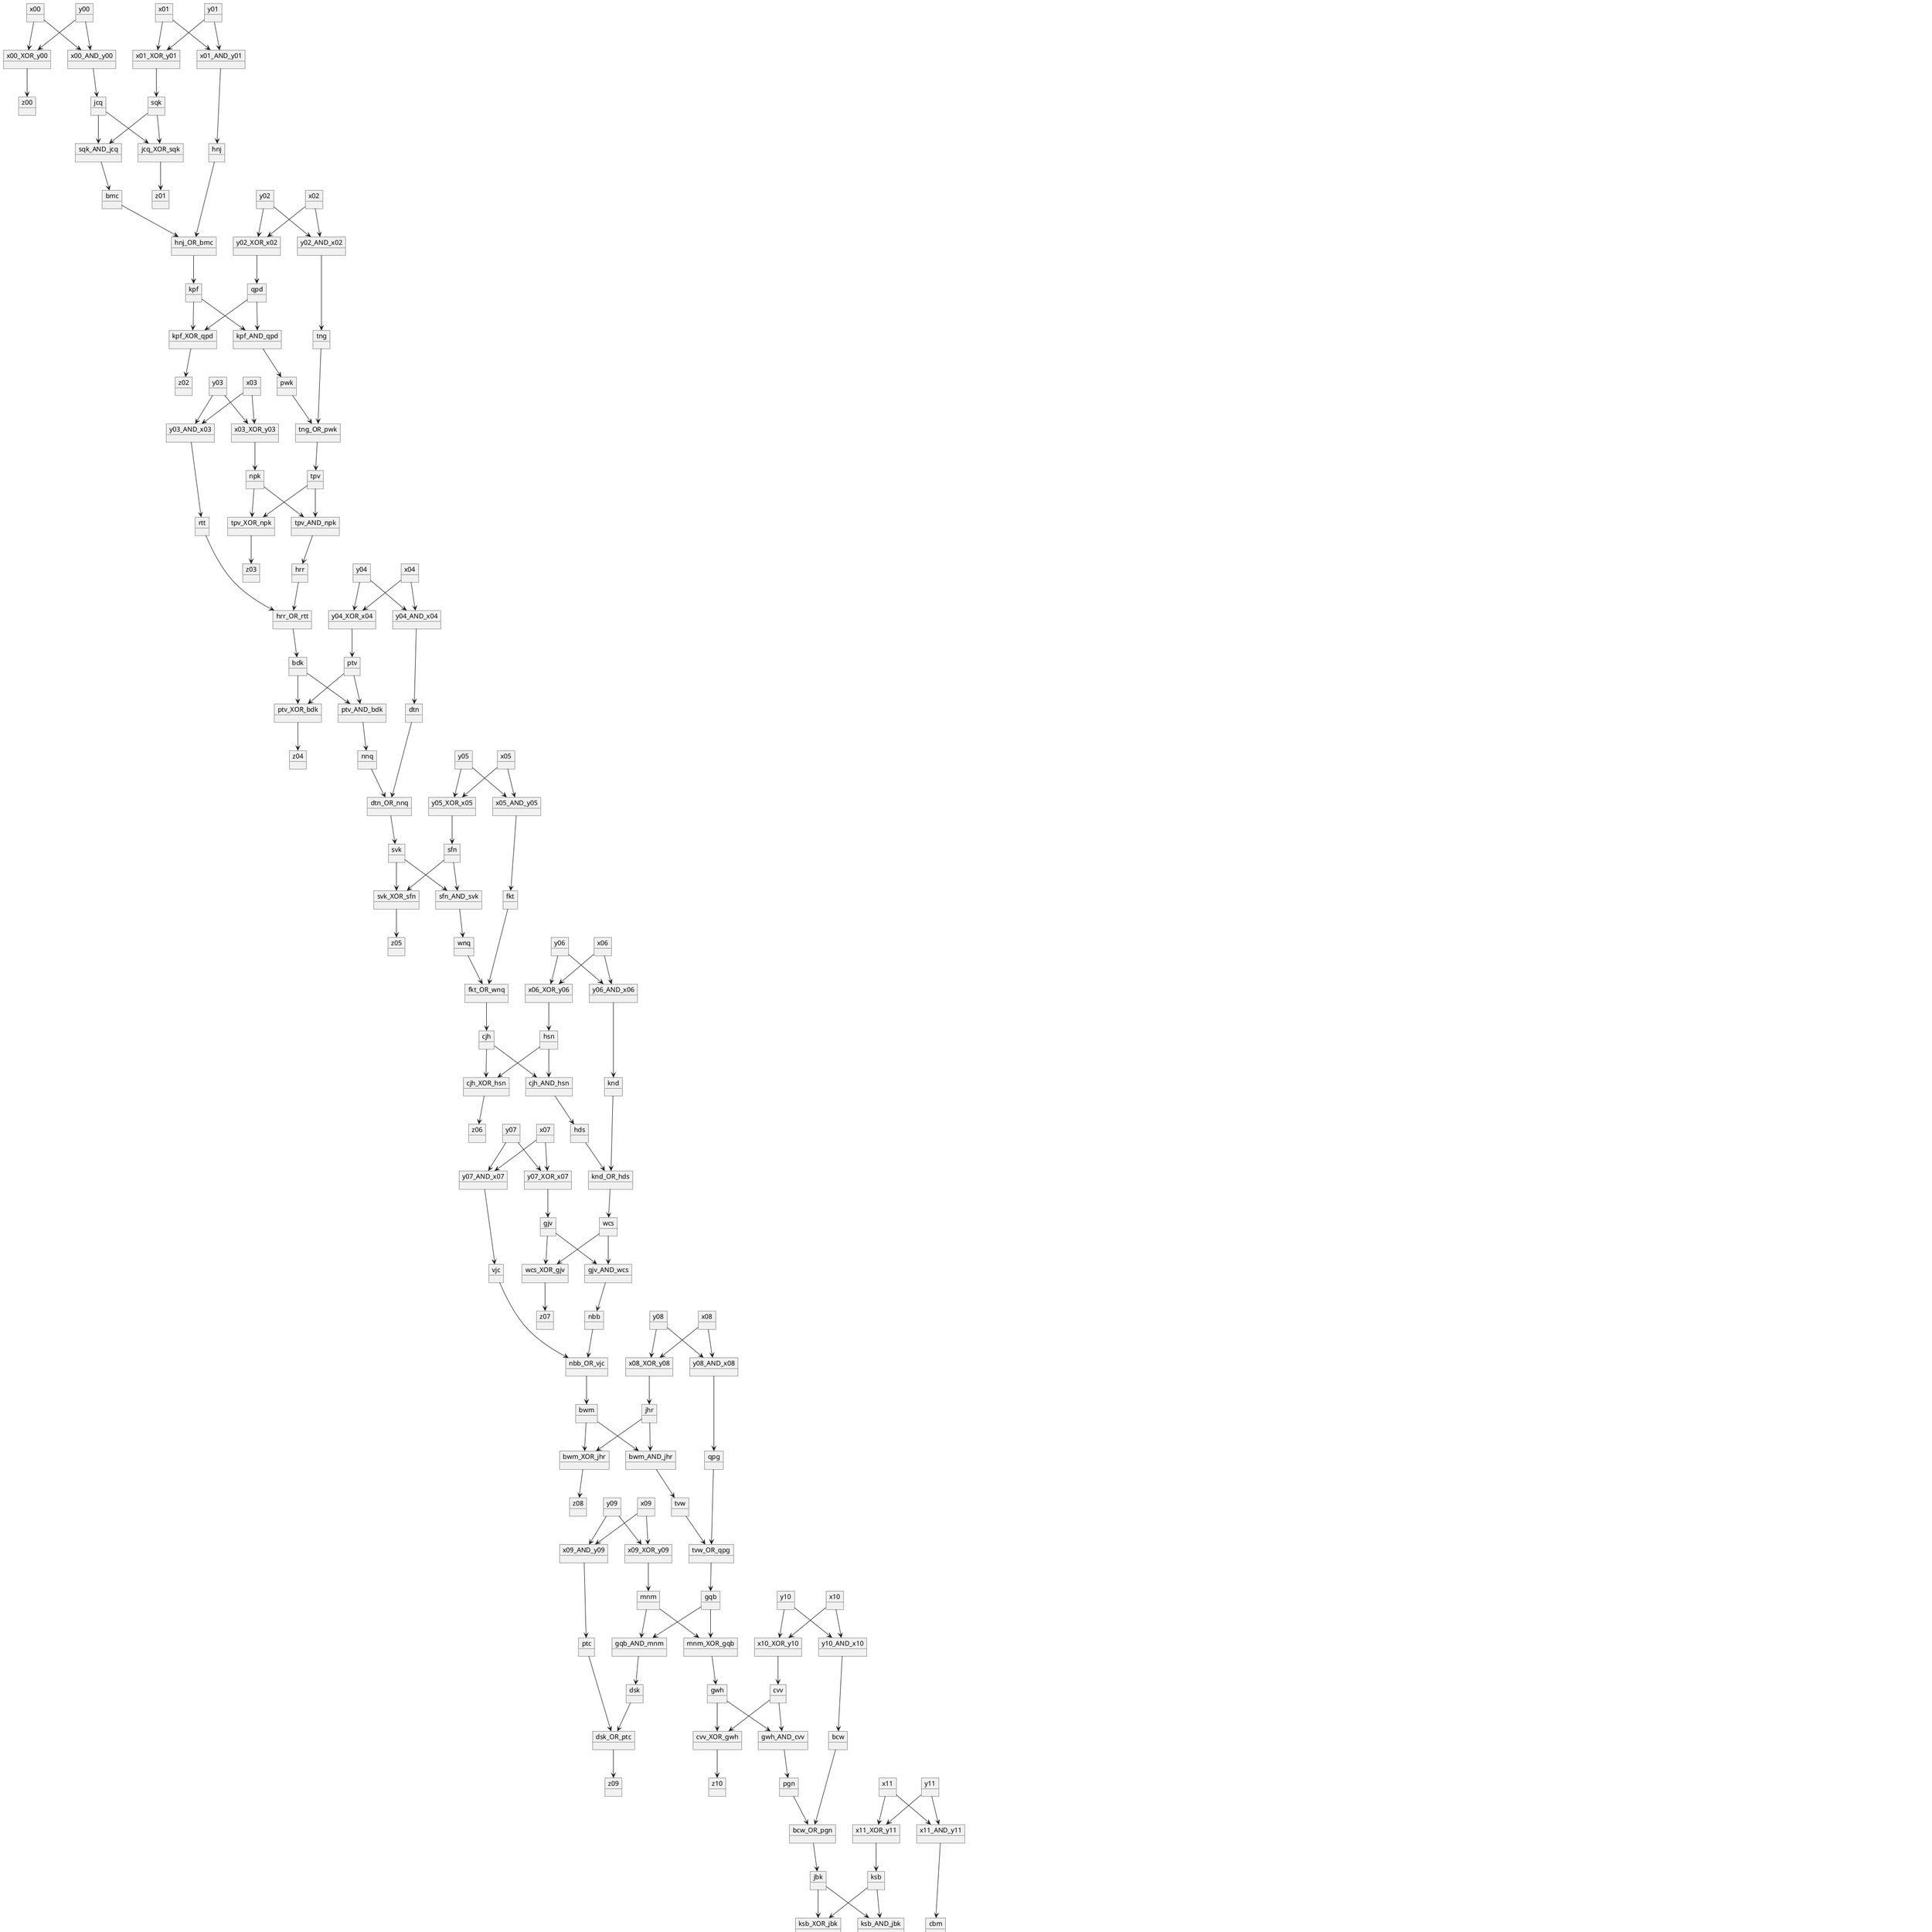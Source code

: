 @startuml
object x00
object x01
object x02
object x03
object x04
object x05
object x06
object x07
object x08
object x09
object x10
object x11
object x12
object x13
object x14
object x15
object x16
object x17
object x18
object x19
object x20
object x21
object x22
object x23
object x24
object x25
object x26
object x27
object x28
object x29
object x30
object x31
object x32
object x33
object x34
object x35
object x36
object x37
object x38
object x39
object x40
object x41
object x42
object x43
object x44
object y00
object y01
object y02
object y03
object y04
object y05
object y06
object y07
object y08
object y09
object y10
object y11
object y12
object y13
object y14
object y15
object y16
object y17
object y18
object y19
object y20
object y21
object y22
object y23
object y24
object y25
object y26
object y27
object y28
object y29
object y30
object y31
object y32
object y33
object y34
object y35
object y36
object y37
object y38
object y39
object y40
object y41
object y42
object y43
object y44
object z32
object pfc
object bmc
object jrd
object mcv
object ksf
object jsf
object z00
object z37
object qpd
object vcm
object bgg
object bwm
object dbt
object nbw
object nhh
object dmp
object sbs
object dqm
object z43
object dnc
object mnm
object shp
object cvv
object mhd
object z41
object pgn
object hsn
object kgs
object nfm
object z19
object dkj
object svk
object z36
object kfp
object qhf
object kpf
object vnw
object dtn
object spg
object z38
object whc
object z45
object rvc
object z40
object mwg
object z28
object qvv
object crp
object z05
object bgh
object gcj
object vjc
object nhk
object dfq
object cvk
object jgc
object jgh
object cdw
object tjc
object z25
object wjg
object vcd
object z01
object tkw
object z33
object cbm
object bmf
object z21
object gwm
object tdb
object pwt
object nbc
object qjp
object bqn
object kvw
object bcw
object knb
object vgb
object vwh
object z06
object z23
object qwg
object gwh
object z44
object ptv
object kgk
object z29
object pjg
object pfh
object qrw
object vmq
object wtw
object jrb
object gdt
object rtb
object fhn
object ppf
object wtd
object z16
object jck
object qwh
object nbb
object hvf
object fjr
object nth
object z08
object dmc
object pbv
object z02
object z12
object wbw
object nsb
object bdk
object jbk
object z34
object gpq
object mqh
object nrw
object wtc
object z17
object pmg
object frv
object gvt
object z24
object rtt
object ctv
object tvw
object z07
object rnc
object mjf
object dsk
object z18
object bwb
object sfn
object cjh
object tfh
object qwt
object tng
object kdn
object wcs
object z39
object vch
object wjf
object jkt
object prn
object htr
object z42
object mrg
object z09
object jgf
object vsw
object ptc
object rkq
object nkd
object jcq
object dmj
object z15
object vvc
object krk
object qwr
object jct
object z04
object sbn
object hrr
object ktg
object qgd
object z30
object pwk
object z20
object jbp
object hhb
object dpg
object vmj
object pvj
object grk
object drv
object z35
object vsb
object wrd
object gqb
object z14
object z11
object btr
object knd
object hds
object tdh
object bqb
object z03
object vdc
object ttt
object wgb
object njd
object qph
object ffh
object npk
object z27
object qgc
object qpg
object jhr
object tpv
object z10
object z31
object rcb
object fpk
object z13
object gjv
object hbn
object hgb
object sqk
object ksb
object tvj
object z26
object sgk
object gpp
object wnq
object nnq
object hnj
object fkt
object z22
object bhd
object vjg
object mrg_XOR_wrd
mrg --> mrg_XOR_wrd
wrd --> mrg_XOR_wrd
mrg_XOR_wrd --> z32
object x36_AND_y36
x36 --> x36_AND_y36
y36 --> x36_AND_y36
x36_AND_y36 --> pfc
object sqk_AND_jcq
sqk --> sqk_AND_jcq
jcq --> sqk_AND_jcq
sqk_AND_jcq --> bmc
object tfh_AND_nkd
tfh --> tfh_AND_nkd
nkd --> tfh_AND_nkd
tfh_AND_nkd --> jrd
object x19_XOR_y19
x19 --> x19_XOR_y19
y19 --> x19_XOR_y19
x19_XOR_y19 --> mcv
object x39_XOR_y39
x39 --> x39_XOR_y39
y39 --> x39_XOR_y39
x39_XOR_y39 --> ksf
object rtb_AND_whc
rtb --> rtb_AND_whc
whc --> rtb_AND_whc
rtb_AND_whc --> jsf
object x00_XOR_y00
x00 --> x00_XOR_y00
y00 --> x00_XOR_y00
x00_XOR_y00 --> z00
object vjg_XOR_jgc
vjg --> vjg_XOR_jgc
jgc --> vjg_XOR_jgc
vjg_XOR_jgc --> z37
object y02_XOR_x02
y02 --> y02_XOR_x02
x02 --> y02_XOR_x02
y02_XOR_x02 --> qpd
object mrg_AND_wrd
mrg --> mrg_AND_wrd
wrd --> mrg_AND_wrd
mrg_AND_wrd --> vcm
object x34_XOR_y34
x34 --> x34_XOR_y34
y34 --> x34_XOR_y34
x34_XOR_y34 --> bgg
object nbb_OR_vjc
nbb --> nbb_OR_vjc
vjc --> nbb_OR_vjc
nbb_OR_vjc --> bwm
object y25_AND_x25
y25 --> y25_AND_x25
x25 --> y25_AND_x25
y25_AND_x25 --> dbt
object vmj_AND_wtw
vmj --> vmj_AND_wtw
wtw --> vmj_AND_wtw
vmj_AND_wtw --> nbw
object vcd_OR_vch
vcd --> vcd_OR_vch
vch --> vcd_OR_vch
vcd_OR_vch --> nhh
object pmg_AND_rnc
pmg --> pmg_AND_rnc
rnc --> pmg_AND_rnc
pmg_AND_rnc --> dmp
object y21_XOR_x21
y21 --> y21_XOR_x21
x21 --> y21_XOR_x21
y21_XOR_x21 --> sbs
object wbw_AND_qwr
wbw --> wbw_AND_qwr
qwr --> wbw_AND_qwr
wbw_AND_qwr --> dqm
object gdt_XOR_nsb
gdt --> gdt_XOR_nsb
nsb --> gdt_XOR_nsb
gdt_XOR_nsb --> z43
object nsb_AND_gdt
nsb --> nsb_AND_gdt
gdt --> nsb_AND_gdt
nsb_AND_gdt --> dnc
object x09_XOR_y09
x09 --> x09_XOR_y09
y09 --> x09_XOR_y09
x09_XOR_y09 --> mnm
object x28_AND_y28
x28 --> x28_AND_y28
y28 --> x28_AND_y28
x28_AND_y28 --> shp
object x10_XOR_y10
x10 --> x10_XOR_y10
y10 --> x10_XOR_y10
x10_XOR_y10 --> cvv
object kdn_AND_pbv
kdn --> kdn_AND_pbv
pbv --> kdn_AND_pbv
kdn_AND_pbv --> mhd
object sgk_XOR_krk
sgk --> sgk_XOR_krk
krk --> sgk_XOR_krk
sgk_XOR_krk --> z41
object gwh_AND_cvv
gwh --> gwh_AND_cvv
cvv --> gwh_AND_cvv
gwh_AND_cvv --> pgn
object x06_XOR_y06
x06 --> x06_XOR_y06
y06 --> x06_XOR_y06
x06_XOR_y06 --> hsn
object dfq_OR_dbt
dfq --> dfq_OR_dbt
dbt --> dfq_OR_dbt
dfq_OR_dbt --> kgs
object x25_XOR_y25
x25 --> x25_XOR_y25
y25 --> x25_XOR_y25
x25_XOR_y25 --> nfm
object mcv_XOR_ppf
mcv --> mcv_XOR_ppf
ppf --> mcv_XOR_ppf
mcv_XOR_ppf --> z19
object x36_XOR_y36
x36 --> x36_XOR_y36
y36 --> x36_XOR_y36
x36_XOR_y36 --> dkj
object dtn_OR_nnq
dtn --> dtn_OR_nnq
nnq --> dtn_OR_nnq
dtn_OR_nnq --> svk
object dkj_XOR_dmj
dkj --> dkj_XOR_dmj
dmj --> dkj_XOR_dmj
dkj_XOR_dmj --> z36
object y41_AND_x41
y41 --> y41_AND_x41
x41 --> y41_AND_x41
y41_AND_x41 --> kfp
object y40_AND_x40
y40 --> y40_AND_x40
x40 --> y40_AND_x40
y40_AND_x40 --> qhf
object hnj_OR_bmc
hnj --> hnj_OR_bmc
bmc --> hnj_OR_bmc
hnj_OR_bmc --> kpf
object dmj_AND_dkj
dmj --> dmj_AND_dkj
dkj --> dmj_AND_dkj
dmj_AND_dkj --> vnw
object y04_AND_x04
y04 --> y04_AND_x04
x04 --> y04_AND_x04
y04_AND_x04 --> dtn
object x38_XOR_y38
x38 --> x38_XOR_y38
y38 --> x38_XOR_y38
x38_XOR_y38 --> spg
object spg_XOR_bwb
spg --> spg_XOR_bwb
bwb --> spg_XOR_bwb
spg_XOR_bwb --> z38
object fjr_OR_jgh
fjr --> fjr_OR_jgh
jgh --> fjr_OR_jgh
fjr_OR_jgh --> whc
object pjg_OR_cvk
pjg --> pjg_OR_cvk
cvk --> pjg_OR_cvk
pjg_OR_cvk --> z45
object y30_AND_x30
y30 --> y30_AND_x30
x30 --> y30_AND_x30
y30_AND_x30 --> rvc
object qwt_XOR_nhk
qwt --> qwt_XOR_nhk
nhk --> qwt_XOR_nhk
qwt_XOR_nhk --> z40
object nth_OR_rvc
nth --> nth_OR_rvc
rvc --> nth_OR_rvc
nth_OR_rvc --> mwg
object rtb_XOR_whc
rtb --> rtb_XOR_whc
whc --> rtb_XOR_whc
rtb_XOR_whc --> z28
object sgk_AND_krk
sgk --> sgk_AND_krk
krk --> sgk_AND_krk
sgk_AND_krk --> qvv
object x38_AND_y38
x38 --> x38_AND_y38
y38 --> x38_AND_y38
x38_AND_y38 --> crp
object svk_XOR_sfn
svk --> svk_XOR_sfn
sfn --> svk_XOR_sfn
svk_XOR_sfn --> z05
object jrd_OR_ktg
jrd --> jrd_OR_ktg
ktg --> jrd_OR_ktg
jrd_OR_ktg --> bgh
object x23_XOR_y23
x23 --> x23_XOR_y23
y23 --> x23_XOR_y23
x23_XOR_y23 --> gcj
object y07_AND_x07
y07 --> y07_AND_x07
x07 --> y07_AND_x07
y07_AND_x07 --> vjc
object jct_OR_hvf
jct --> jct_OR_hvf
hvf --> jct_OR_hvf
jct_OR_hvf --> nhk
object nfm_AND_vsw
nfm --> nfm_AND_vsw
vsw --> nfm_AND_vsw
nfm_AND_vsw --> dfq
object y44_AND_x44
y44 --> y44_AND_x44
x44 --> y44_AND_x44
y44_AND_x44 --> cvk
object pfc_OR_vnw
pfc --> pfc_OR_vnw
vnw --> pfc_OR_vnw
pfc_OR_vnw --> jgc
object mjf_AND_qrw
mjf --> mjf_AND_qrw
qrw --> mjf_AND_qrw
mjf_AND_qrw --> jgh
object gcj_AND_grk
gcj --> gcj_AND_grk
grk --> gcj_AND_grk
gcj_AND_grk --> cdw
object gvt_OR_hhb
gvt --> gvt_OR_hhb
hhb --> gvt_OR_hhb
gvt_OR_hhb --> tjc
object nfm_XOR_vsw
nfm --> nfm_XOR_vsw
vsw --> nfm_XOR_vsw
nfm_XOR_vsw --> z25
object spg_AND_bwb
spg --> spg_AND_bwb
bwb --> spg_AND_bwb
spg_AND_bwb --> wjg
object bgh_AND_pvj
bgh --> bgh_AND_pvj
pvj --> bgh_AND_pvj
bgh_AND_pvj --> vcd
object jcq_XOR_sqk
jcq --> jcq_XOR_sqk
sqk --> jcq_XOR_sqk
jcq_XOR_sqk --> z01
object y31_XOR_x31
y31 --> y31_XOR_x31
x31 --> y31_XOR_x31
y31_XOR_x31 --> tkw
object pmg_XOR_rnc
pmg --> pmg_XOR_rnc
rnc --> pmg_XOR_rnc
pmg_XOR_rnc --> z33
object x11_AND_y11
x11 --> x11_AND_y11
y11 --> x11_AND_y11
x11_AND_y11 --> cbm
object x43_AND_y43
x43 --> x43_AND_y43
y43 --> x43_AND_y43
x43_AND_y43 --> bmf
object kgk_AND_sbs
kgk --> kgk_AND_sbs
sbs --> kgk_AND_sbs
kgk_AND_sbs --> z21
object kvw_AND_bgg
kvw --> kvw_AND_bgg
bgg --> kvw_AND_bgg
kvw_AND_bgg --> gwm
object x17_XOR_y17
x17 --> x17_XOR_y17
y17 --> x17_XOR_y17
x17_XOR_y17 --> tdb
object kfp_OR_qvv
kfp --> kfp_OR_qvv
qvv --> kfp_OR_qvv
kfp_OR_qvv --> pwt
object y37_AND_x37
y37 --> y37_AND_x37
x37 --> y37_AND_x37
y37_AND_x37 --> nbc
object y42_AND_x42
y42 --> y42_AND_x42
x42 --> y42_AND_x42
y42_AND_x42 --> qjp
object x29_AND_y29
x29 --> x29_AND_y29
y29 --> x29_AND_y29
x29_AND_y29 --> bqn
object hbn_OR_dmp
hbn --> hbn_OR_dmp
dmp --> hbn_OR_dmp
hbn_OR_dmp --> kvw
object y10_AND_x10
y10 --> y10_AND_x10
x10 --> y10_AND_x10
y10_AND_x10 --> bcw
object x21_AND_y21
x21 --> x21_AND_y21
y21 --> x21_AND_y21
x21_AND_y21 --> knb
object x16_XOR_y16
x16 --> x16_XOR_y16
y16 --> x16_XOR_y16
x16_XOR_y16 --> vgb
object y20_AND_x20
y20 --> y20_AND_x20
x20 --> y20_AND_x20
y20_AND_x20 --> vwh
object cjh_XOR_hsn
cjh --> cjh_XOR_hsn
hsn --> cjh_XOR_hsn
cjh_XOR_hsn --> z06
object grk_XOR_gcj
grk --> grk_XOR_gcj
gcj --> grk_XOR_gcj
grk_XOR_gcj --> z23
object sbn_AND_pwt
sbn --> sbn_AND_pwt
pwt --> sbn_AND_pwt
sbn_AND_pwt --> qwg
object mnm_XOR_gqb
mnm --> mnm_XOR_gqb
gqb --> mnm_XOR_gqb
mnm_XOR_gqb --> gwh
object tdh_XOR_jrb
tdh --> tdh_XOR_jrb
jrb --> tdh_XOR_jrb
tdh_XOR_jrb --> z44
object y04_XOR_x04
y04 --> y04_XOR_x04
x04 --> y04_XOR_x04
y04_XOR_x04 --> ptv
object vwh_OR_vvc
vwh --> vwh_OR_vvc
vvc --> vwh_OR_vvc
vwh_OR_vvc --> kgk
object wtw_XOR_vmj
wtw --> wtw_XOR_vmj
vmj --> wtw_XOR_vmj
wtw_XOR_vmj --> z29
object jrb_AND_tdh
jrb --> jrb_AND_tdh
tdh --> jrb_AND_tdh
jrb_AND_tdh --> pjg
object jbp_AND_wtc
jbp --> jbp_AND_wtc
wtc --> jbp_AND_wtc
jbp_AND_wtc --> pfh
object y27_XOR_x27
y27 --> y27_XOR_x27
x27 --> y27_XOR_x27
y27_XOR_x27 --> qrw
object tkw_AND_mwg
tkw --> tkw_AND_mwg
mwg --> tkw_AND_mwg
tkw_AND_mwg --> vmq
object x29_XOR_y29
x29 --> x29_XOR_y29
y29 --> x29_XOR_y29
x29_XOR_y29 --> wtw
object x44_XOR_y44
x44 --> x44_XOR_y44
y44 --> x44_XOR_y44
x44_XOR_y44 --> jrb
object qwg_OR_qjp
qwg --> qwg_OR_qjp
qjp --> qwg_OR_qjp
qwg_OR_qjp --> gdt
object x28_XOR_y28
x28 --> x28_XOR_y28
y28 --> x28_XOR_y28
x28_XOR_y28 --> rtb
object y16_AND_x16
y16 --> y16_AND_x16
x16 --> y16_AND_x16
y16_AND_x16 --> fhn
object pfh_OR_gpq
pfh --> pfh_OR_gpq
gpq --> pfh_OR_gpq
pfh_OR_gpq --> ppf
object kgs_AND_jkt
kgs --> kgs_AND_jkt
jkt --> kgs_AND_jkt
kgs_AND_jkt --> wtd
object nhh_XOR_vgb
nhh --> nhh_XOR_vgb
vgb --> nhh_XOR_vgb
nhh_XOR_vgb --> z16
object x26_AND_y26
x26 --> x26_AND_y26
y26 --> x26_AND_y26
x26_AND_y26 --> jck
object nhk_AND_qwt
nhk --> nhk_AND_qwt
qwt --> nhk_AND_qwt
nhk_AND_qwt --> qwh
object gjv_AND_wcs
gjv --> gjv_AND_wcs
wcs --> gjv_AND_wcs
gjv_AND_wcs --> nbb
object ksf_AND_wjf
ksf --> ksf_AND_wjf
wjf --> ksf_AND_wjf
ksf_AND_wjf --> hvf
object y27_AND_x27
y27 --> y27_AND_x27
x27 --> y27_AND_x27
y27_AND_x27 --> fjr
object qgc_AND_bqb
qgc --> qgc_AND_bqb
bqb --> qgc_AND_bqb
qgc_AND_bqb --> nth
object bwm_XOR_jhr
bwm --> bwm_XOR_jhr
jhr --> bwm_XOR_jhr
bwm_XOR_jhr --> z08
object jgf_AND_htr
jgf --> jgf_AND_htr
htr --> jgf_AND_htr
jgf_AND_htr --> dmc
object nrw_OR_cdw
nrw --> nrw_OR_cdw
cdw --> nrw_OR_cdw
nrw_OR_cdw --> pbv
object kpf_XOR_qpd
kpf --> kpf_XOR_qpd
qpd --> kpf_XOR_qpd
kpf_XOR_qpd --> z02
object htr_XOR_jgf
htr --> htr_XOR_jgf
jgf --> htr_XOR_jgf
htr_XOR_jgf --> z12
object y13_AND_x13
y13 --> y13_AND_x13
x13 --> y13_AND_x13
y13_AND_x13 --> wbw
object x43_XOR_y43
x43 --> x43_XOR_y43
y43 --> x43_XOR_y43
x43_XOR_y43 --> nsb
object hrr_OR_rtt
hrr --> hrr_OR_rtt
rtt --> hrr_OR_rtt
hrr_OR_rtt --> bdk
object bcw_OR_pgn
bcw --> bcw_OR_pgn
pgn --> bcw_OR_pgn
bcw_OR_pgn --> jbk
object bgg_XOR_kvw
bgg --> bgg_XOR_kvw
kvw --> bgg_XOR_kvw
bgg_XOR_kvw --> z34
object y18_AND_x18
y18 --> y18_AND_x18
x18 --> y18_AND_x18
y18_AND_x18 --> gpq
object vjg_AND_jgc
vjg --> vjg_AND_jgc
jgc --> vjg_AND_jgc
vjg_AND_jgc --> mqh
object y23_AND_x23
y23 --> y23_AND_x23
x23 --> y23_AND_x23
y23_AND_x23 --> nrw
object fpk_OR_ffh
fpk --> fpk_OR_ffh
ffh --> fpk_OR_ffh
fpk_OR_ffh --> wtc
object ctv_XOR_tdb
ctv --> ctv_XOR_tdb
tdb --> ctv_XOR_tdb
ctv_XOR_tdb --> z17
object y33_XOR_x33
y33 --> y33_XOR_x33
x33 --> y33_XOR_x33
y33_XOR_x33 --> pmg
object x24_AND_y24
x24 --> x24_AND_y24
y24 --> x24_AND_y24
x24_AND_y24 --> frv
object ppf_AND_mcv
ppf --> ppf_AND_mcv
mcv --> ppf_AND_mcv
ppf_AND_mcv --> gvt
object kdn_XOR_pbv
kdn --> kdn_XOR_pbv
pbv --> kdn_XOR_pbv
kdn_XOR_pbv --> z24
object y03_AND_x03
y03 --> y03_AND_x03
x03 --> y03_AND_x03
y03_AND_x03 --> rtt
object btr_OR_fhn
btr --> btr_OR_fhn
fhn --> btr_OR_fhn
btr_OR_fhn --> ctv
object bwm_AND_jhr
bwm --> bwm_AND_jhr
jhr --> bwm_AND_jhr
bwm_AND_jhr --> tvw
object wcs_XOR_gjv
wcs --> wcs_XOR_gjv
gjv --> wcs_XOR_gjv
wcs_XOR_gjv --> z07
object vcm_OR_ttt
vcm --> vcm_OR_ttt
ttt --> vcm_OR_ttt
vcm_OR_ttt --> rnc
object jck_OR_wtd
jck --> jck_OR_wtd
wtd --> jck_OR_wtd
jck_OR_wtd --> mjf
object gqb_AND_mnm
gqb --> gqb_AND_mnm
mnm --> gqb_AND_mnm
gqb_AND_mnm --> dsk
object wtc_XOR_jbp
wtc --> wtc_XOR_jbp
jbp --> wtc_XOR_jbp
wtc_XOR_jbp --> z18
object nbc_OR_mqh
nbc --> nbc_OR_mqh
mqh --> nbc_OR_mqh
nbc_OR_mqh --> bwb
object y05_XOR_x05
y05 --> y05_XOR_x05
x05 --> y05_XOR_x05
y05_XOR_x05 --> sfn
object fkt_OR_wnq
fkt --> fkt_OR_wnq
wnq --> fkt_OR_wnq
fkt_OR_wnq --> cjh
object y14_XOR_x14
y14 --> y14_XOR_x14
x14 --> y14_XOR_x14
y14_XOR_x14 --> tfh
object x40_XOR_y40
x40 --> x40_XOR_y40
y40 --> x40_XOR_y40
x40_XOR_y40 --> qwt
object y02_AND_x02
y02 --> y02_AND_x02
x02 --> y02_AND_x02
y02_AND_x02 --> tng
object y24_XOR_x24
y24 --> y24_XOR_x24
x24 --> y24_XOR_x24
y24_XOR_x24 --> kdn
object knd_OR_hds
knd --> knd_OR_hds
hds --> knd_OR_hds
knd_OR_hds --> wcs
object x39_AND_y39
x39 --> x39_AND_y39
y39 --> x39_AND_y39
x39_AND_y39 --> z39
object y15_AND_x15
y15 --> y15_AND_x15
x15 --> y15_AND_x15
y15_AND_x15 --> vch
object crp_OR_wjg
crp --> crp_OR_wjg
wjg --> crp_OR_wjg
crp_OR_wjg --> wjf
object y26_XOR_x26
y26 --> y26_XOR_x26
x26 --> y26_XOR_x26
y26_XOR_x26 --> jkt
object y35_XOR_x35
y35 --> y35_XOR_x35
x35 --> y35_XOR_x35
y35_XOR_x35 --> prn
object x12_XOR_y12
x12 --> x12_XOR_y12
y12 --> x12_XOR_y12
x12_XOR_y12 --> htr
object pwt_XOR_sbn
pwt --> pwt_XOR_sbn
sbn --> pwt_XOR_sbn
pwt_XOR_sbn --> z42
object gpp_OR_vmq
gpp --> gpp_OR_vmq
vmq --> gpp_OR_vmq
gpp_OR_vmq --> mrg
object dsk_OR_ptc
dsk --> dsk_OR_ptc
ptc --> dsk_OR_ptc
dsk_OR_ptc --> z09
object cbm_OR_hgb
cbm --> cbm_OR_hgb
hgb --> cbm_OR_hgb
cbm_OR_hgb --> jgf
object frv_OR_mhd
frv --> frv_OR_mhd
mhd --> frv_OR_mhd
frv_OR_mhd --> vsw
object x09_AND_y09
x09 --> x09_AND_y09
y09 --> x09_AND_y09
x09_AND_y09 --> ptc
object y34_AND_x34
y34 --> y34_AND_x34
x34 --> y34_AND_x34
y34_AND_x34 --> rkq
object dqm_OR_wgb
dqm --> dqm_OR_wgb
wgb --> dqm_OR_wgb
dqm_OR_wgb --> nkd
object x00_AND_y00
x00 --> x00_AND_y00
y00 --> x00_AND_y00
x00_AND_y00 --> jcq
object drv_OR_qph
drv --> drv_OR_qph
qph --> drv_OR_qph
drv_OR_qph --> dmj
object bgh_XOR_pvj
bgh --> bgh_XOR_pvj
pvj --> bgh_XOR_pvj
bgh_XOR_pvj --> z15
object vdc_AND_tjc
vdc --> vdc_AND_tjc
tjc --> vdc_AND_tjc
vdc_AND_tjc --> vvc
object x41_XOR_y41
x41 --> x41_XOR_y41
y41 --> x41_XOR_y41
x41_XOR_y41 --> krk
object dmc_OR_njd
dmc --> dmc_OR_njd
njd --> dmc_OR_njd
dmc_OR_njd --> qwr
object wjf_XOR_ksf
wjf --> wjf_XOR_ksf
ksf --> wjf_XOR_ksf
wjf_XOR_ksf --> jct
object ptv_XOR_bdk
ptv --> ptv_XOR_bdk
bdk --> ptv_XOR_bdk
ptv_XOR_bdk --> z04
object x42_XOR_y42
x42 --> x42_XOR_y42
y42 --> x42_XOR_y42
x42_XOR_y42 --> sbn
object tpv_AND_npk
tpv --> tpv_AND_npk
npk --> tpv_AND_npk
tpv_AND_npk --> hrr
object x14_AND_y14
x14 --> x14_AND_y14
y14 --> x14_AND_y14
x14_AND_y14 --> ktg
object x22_XOR_y22
x22 --> x22_XOR_y22
y22 --> x22_XOR_y22
x22_XOR_y22 --> qgd
object bqb_XOR_qgc
bqb --> bqb_XOR_qgc
qgc --> bqb_XOR_qgc
bqb_XOR_qgc --> z30
object kpf_AND_qpd
kpf --> kpf_AND_qpd
qpd --> kpf_AND_qpd
kpf_AND_qpd --> pwk
object vdc_XOR_tjc
vdc --> vdc_XOR_tjc
tjc --> vdc_XOR_tjc
vdc_XOR_tjc --> z20
object y18_XOR_x18
y18 --> y18_XOR_x18
x18 --> y18_XOR_x18
y18_XOR_x18 --> jbp
object x19_AND_y19
x19 --> x19_AND_y19
y19 --> x19_AND_y19
x19_AND_y19 --> hhb
object x22_AND_y22
x22 --> x22_AND_y22
y22 --> x22_AND_y22
x22_AND_y22 --> dpg
object jsf_OR_shp
jsf --> jsf_OR_shp
shp --> jsf_OR_shp
jsf_OR_shp --> vmj
object y15_XOR_x15
y15 --> y15_XOR_x15
x15 --> y15_XOR_x15
y15_XOR_x15 --> pvj
object dpg_OR_vsb
dpg --> dpg_OR_vsb
vsb --> dpg_OR_vsb
dpg_OR_vsb --> grk
object prn_AND_bhd
prn --> prn_AND_bhd
bhd --> prn_AND_bhd
prn_AND_bhd --> drv
object bhd_XOR_prn
bhd --> bhd_XOR_prn
prn --> bhd_XOR_prn
bhd_XOR_prn --> z35
object qgd_AND_tvj
qgd --> qgd_AND_tvj
tvj --> qgd_AND_tvj
qgd_AND_tvj --> vsb
object y32_XOR_x32
y32 --> y32_XOR_x32
x32 --> y32_XOR_x32
y32_XOR_x32 --> wrd
object tvw_OR_qpg
tvw --> tvw_OR_qpg
qpg --> tvw_OR_qpg
tvw_OR_qpg --> gqb
object nkd_XOR_tfh
nkd --> nkd_XOR_tfh
tfh --> nkd_XOR_tfh
nkd_XOR_tfh --> z14
object ksb_XOR_jbk
ksb --> ksb_XOR_jbk
jbk --> ksb_XOR_jbk
ksb_XOR_jbk --> z11
object vgb_AND_nhh
vgb --> vgb_AND_nhh
nhh --> vgb_AND_nhh
vgb_AND_nhh --> btr
object y06_AND_x06
y06 --> y06_AND_x06
x06 --> y06_AND_x06
y06_AND_x06 --> knd
object cjh_AND_hsn
cjh --> cjh_AND_hsn
hsn --> cjh_AND_hsn
cjh_AND_hsn --> hds
object dnc_OR_bmf
dnc --> dnc_OR_bmf
bmf --> dnc_OR_bmf
dnc_OR_bmf --> tdh
object nbw_OR_bqn
nbw --> nbw_OR_bqn
bqn --> nbw_OR_bqn
nbw_OR_bqn --> bqb
object tpv_XOR_npk
tpv --> tpv_XOR_npk
npk --> tpv_XOR_npk
tpv_XOR_npk --> z03
object x20_XOR_y20
x20 --> x20_XOR_y20
y20 --> x20_XOR_y20
x20_XOR_y20 --> vdc
object x32_AND_y32
x32 --> x32_AND_y32
y32 --> x32_AND_y32
x32_AND_y32 --> ttt
object y13_XOR_x13
y13 --> y13_XOR_x13
x13 --> y13_XOR_x13
y13_XOR_x13 --> wgb
object x12_AND_y12
x12 --> x12_AND_y12
y12 --> x12_AND_y12
x12_AND_y12 --> njd
object y35_AND_x35
y35 --> y35_AND_x35
x35 --> y35_AND_x35
y35_AND_x35 --> qph
object tdb_AND_ctv
tdb --> tdb_AND_ctv
ctv --> tdb_AND_ctv
tdb_AND_ctv --> ffh
object x03_XOR_y03
x03 --> x03_XOR_y03
y03 --> x03_XOR_y03
x03_XOR_y03 --> npk
object qrw_XOR_mjf
qrw --> qrw_XOR_mjf
mjf --> qrw_XOR_mjf
qrw_XOR_mjf --> z27
object y30_XOR_x30
y30 --> y30_XOR_x30
x30 --> y30_XOR_x30
y30_XOR_x30 --> qgc
object y08_AND_x08
y08 --> y08_AND_x08
x08 --> y08_AND_x08
y08_AND_x08 --> qpg
object x08_XOR_y08
x08 --> x08_XOR_y08
y08 --> x08_XOR_y08
x08_XOR_y08 --> jhr
object tng_OR_pwk
tng --> tng_OR_pwk
pwk --> tng_OR_pwk
tng_OR_pwk --> tpv
object cvv_XOR_gwh
cvv --> cvv_XOR_gwh
gwh --> cvv_XOR_gwh
cvv_XOR_gwh --> z10
object mwg_XOR_tkw
mwg --> mwg_XOR_tkw
tkw --> mwg_XOR_tkw
mwg_XOR_tkw --> z31
object kgk_XOR_sbs
kgk --> kgk_XOR_sbs
sbs --> kgk_XOR_sbs
kgk_XOR_sbs --> rcb
object x17_AND_y17
x17 --> x17_AND_y17
y17 --> x17_AND_y17
x17_AND_y17 --> fpk
object qwr_XOR_wbw
qwr --> qwr_XOR_wbw
wbw --> qwr_XOR_wbw
qwr_XOR_wbw --> z13
object y07_XOR_x07
y07 --> y07_XOR_x07
x07 --> y07_XOR_x07
y07_XOR_x07 --> gjv
object x33_AND_y33
x33 --> x33_AND_y33
y33 --> x33_AND_y33
x33_AND_y33 --> hbn
object ksb_AND_jbk
ksb --> ksb_AND_jbk
jbk --> ksb_AND_jbk
ksb_AND_jbk --> hgb
object x01_XOR_y01
x01 --> x01_XOR_y01
y01 --> x01_XOR_y01
x01_XOR_y01 --> sqk
object x11_XOR_y11
x11 --> x11_XOR_y11
y11 --> x11_XOR_y11
x11_XOR_y11 --> ksb
object rcb_OR_knb
rcb --> rcb_OR_knb
knb --> rcb_OR_knb
rcb_OR_knb --> tvj
object jkt_XOR_kgs
jkt --> jkt_XOR_kgs
kgs --> jkt_XOR_kgs
jkt_XOR_kgs --> z26
object qhf_OR_qwh
qhf --> qhf_OR_qwh
qwh --> qhf_OR_qwh
qhf_OR_qwh --> sgk
object y31_AND_x31
y31 --> y31_AND_x31
x31 --> y31_AND_x31
y31_AND_x31 --> gpp
object sfn_AND_svk
sfn --> sfn_AND_svk
svk --> sfn_AND_svk
sfn_AND_svk --> wnq
object ptv_AND_bdk
ptv --> ptv_AND_bdk
bdk --> ptv_AND_bdk
ptv_AND_bdk --> nnq
object x01_AND_y01
x01 --> x01_AND_y01
y01 --> x01_AND_y01
x01_AND_y01 --> hnj
object x05_AND_y05
x05 --> x05_AND_y05
y05 --> x05_AND_y05
x05_AND_y05 --> fkt
object qgd_XOR_tvj
qgd --> qgd_XOR_tvj
tvj --> qgd_XOR_tvj
qgd_XOR_tvj --> z22
object rkq_OR_gwm
rkq --> rkq_OR_gwm
gwm --> rkq_OR_gwm
rkq_OR_gwm --> bhd
object x37_XOR_y37
x37 --> x37_XOR_y37
y37 --> x37_XOR_y37
x37_XOR_y37 --> vjg
@enduml
